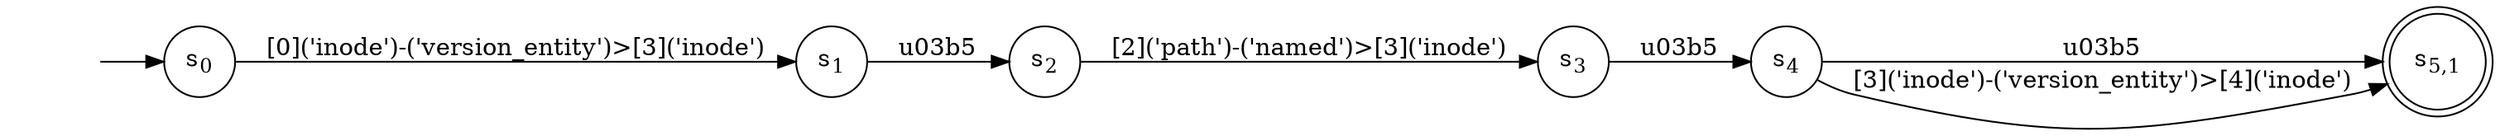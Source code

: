 digraph NFA {
    rankdir = LR;
    I [style = invis];
    I -> S0;
    S0 [label = <s<sub>0</sub>>, shape = circle];
    S1 [label = <s<sub>1</sub>>, shape = circle];
    S2 [label = <s<sub>2</sub>>, shape = circle];
    S3 [label = <s<sub>3</sub>>, shape = circle];
    S4 [label = <s<sub>4</sub>>, shape = circle];
    S5 [label = <s<sub>5,1</sub>>, shape = circle, peripheries = 2];
    S4 -> S5 [label = "\u03b5"];
    S4 -> S5 [label = "[3]('inode')-('version_entity')>[4]('inode')"];
    S3 -> S4 [label = "\u03b5"];
    S2 -> S3 [label = "[2]('path')-('named')>[3]('inode')"];
    S1 -> S2 [label = "\u03b5"];
    S0 -> S1 [label = "[0]('inode')-('version_entity')>[3]('inode')"];
}
